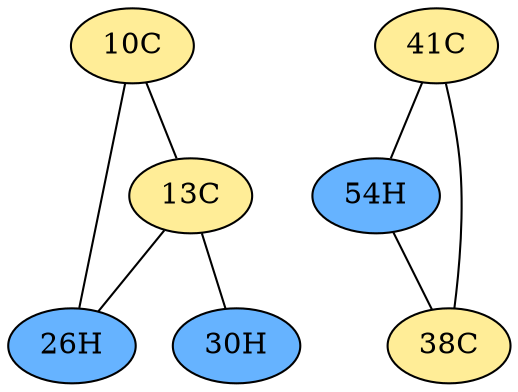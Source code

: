 // The Round Table
graph {
	"10C" [fillcolor="#FFED97" style=radial]
	"13C" [fillcolor="#FFED97" style=radial]
	"10C" -- "13C" [penwidth=1]
	"10C" [fillcolor="#FFED97" style=radial]
	"26H" [fillcolor="#66B3FF" style=radial]
	"10C" -- "26H" [penwidth=1]
	"13C" [fillcolor="#FFED97" style=radial]
	"26H" [fillcolor="#66B3FF" style=radial]
	"13C" -- "26H" [penwidth=1]
	"13C" [fillcolor="#FFED97" style=radial]
	"30H" [fillcolor="#66B3FF" style=radial]
	"13C" -- "30H" [penwidth=1]
	"41C" [fillcolor="#FFED97" style=radial]
	"54H" [fillcolor="#66B3FF" style=radial]
	"41C" -- "54H" [penwidth=1]
	"41C" [fillcolor="#FFED97" style=radial]
	"38C" [fillcolor="#FFED97" style=radial]
	"41C" -- "38C" [penwidth=1]
	"54H" [fillcolor="#66B3FF" style=radial]
	"38C" [fillcolor="#FFED97" style=radial]
	"54H" -- "38C" [penwidth=1]
}
